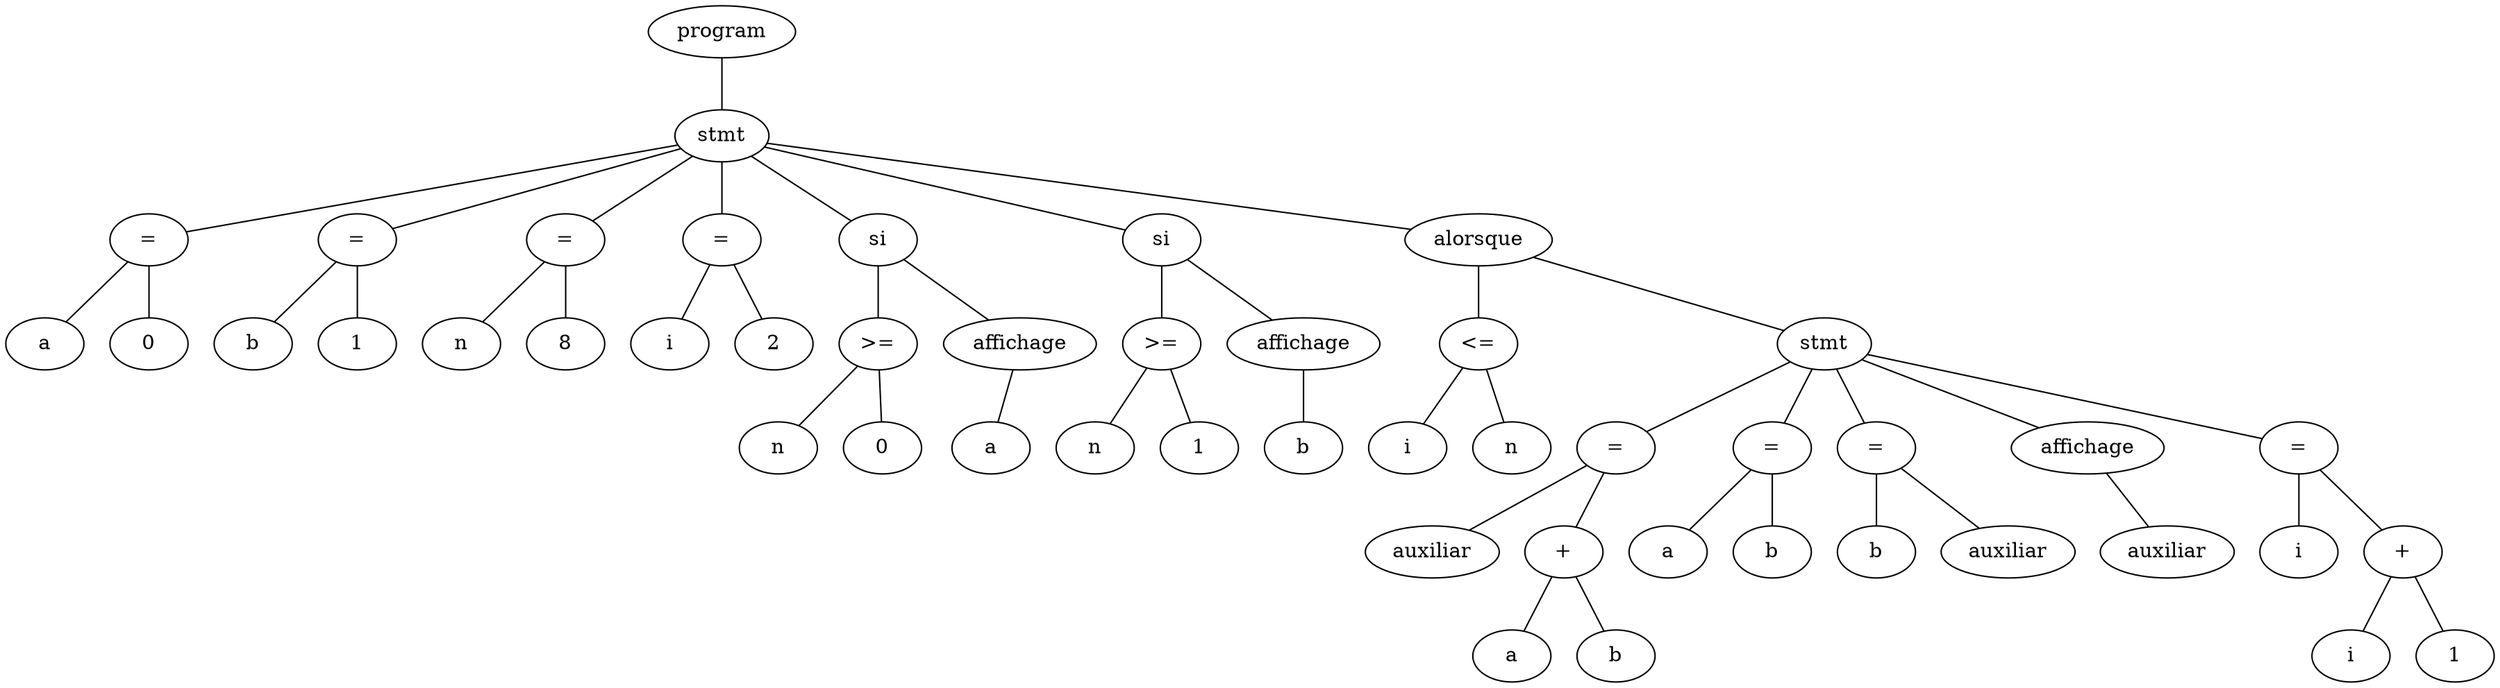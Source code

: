 graph {
N50[label="program"];
N3[label="stmt"];
N1[label="="];
N2[label="a"];
N1 -- N2;
N0[label="0"];
N1 -- N0;
N3 -- N1;
N5[label="="];
N6[label="b"];
N5 -- N6;
N4[label="1"];
N5 -- N4;
N3 -- N5;
N8[label="="];
N9[label="n"];
N8 -- N9;
N7[label="8"];
N8 -- N7;
N3 -- N8;
N11[label="="];
N12[label="i"];
N11 -- N12;
N10[label="2"];
N11 -- N10;
N3 -- N11;
N19[label="si"];
N15[label=">="];
N13[label="n"];
N15 -- N13;
N14[label="0"];
N15 -- N14;
N19 -- N15;
N17[label="affichage"];
N16[label="a"];
N17 -- N16;
N19 -- N17;
N3 -- N19;
N26[label="si"];
N22[label=">="];
N20[label="n"];
N22 -- N20;
N21[label="1"];
N22 -- N21;
N26 -- N22;
N24[label="affichage"];
N23[label="b"];
N24 -- N23;
N26 -- N24;
N3 -- N26;
N49[label="alorsque"];
N29[label="<="];
N27[label="i"];
N29 -- N27;
N28[label="n"];
N29 -- N28;
N49 -- N29;
N35[label="stmt"];
N33[label="="];
N34[label="auxiliar"];
N33 -- N34;
N32[label="+"];
N30[label="a"];
N32 -- N30;
N31[label="b"];
N32 -- N31;
N33 -- N32;
N35 -- N33;
N37[label="="];
N38[label="a"];
N37 -- N38;
N36[label="b"];
N37 -- N36;
N35 -- N37;
N40[label="="];
N41[label="b"];
N40 -- N41;
N39[label="auxiliar"];
N40 -- N39;
N35 -- N40;
N43[label="affichage"];
N42[label="auxiliar"];
N43 -- N42;
N35 -- N43;
N47[label="="];
N48[label="i"];
N47 -- N48;
N46[label="+"];
N44[label="i"];
N46 -- N44;
N45[label="1"];
N46 -- N45;
N47 -- N46;
N35 -- N47;
N49 -- N35;
N3 -- N49;
N50 -- N3;
}
